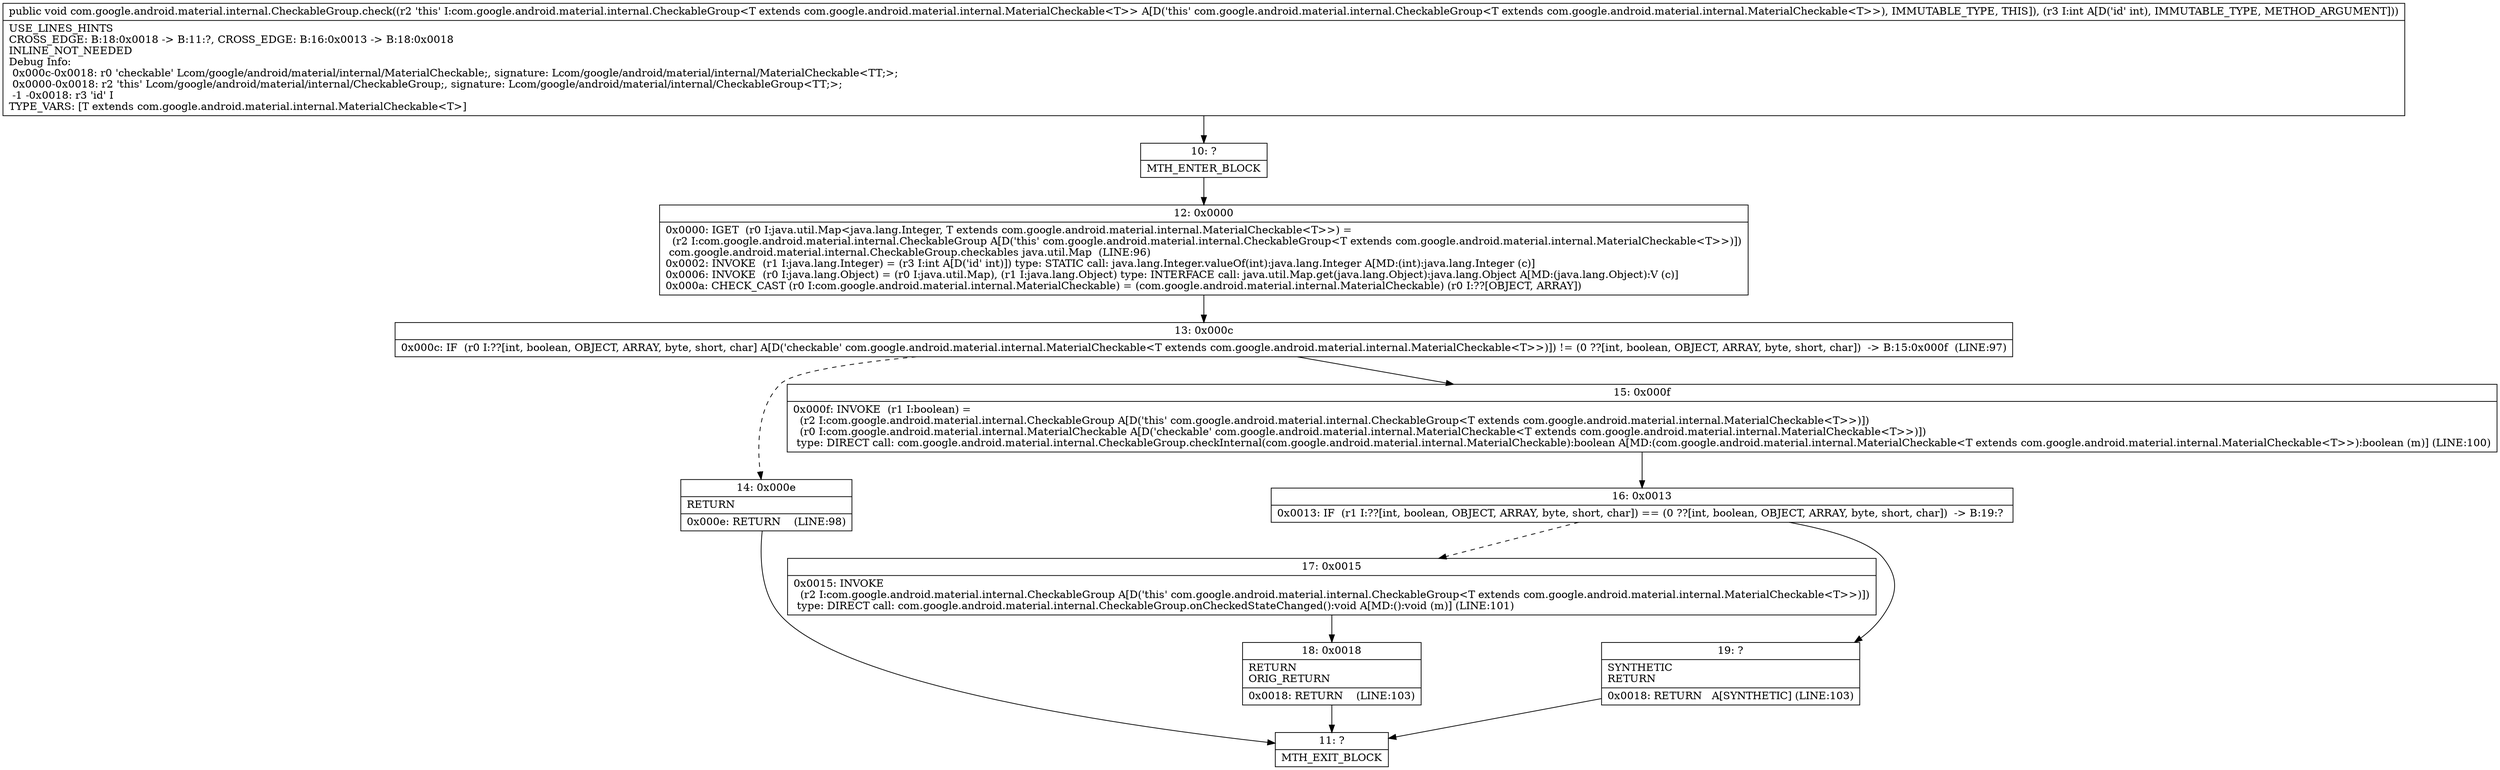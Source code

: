 digraph "CFG forcom.google.android.material.internal.CheckableGroup.check(I)V" {
Node_10 [shape=record,label="{10\:\ ?|MTH_ENTER_BLOCK\l}"];
Node_12 [shape=record,label="{12\:\ 0x0000|0x0000: IGET  (r0 I:java.util.Map\<java.lang.Integer, T extends com.google.android.material.internal.MaterialCheckable\<T\>\>) = \l  (r2 I:com.google.android.material.internal.CheckableGroup A[D('this' com.google.android.material.internal.CheckableGroup\<T extends com.google.android.material.internal.MaterialCheckable\<T\>\>)])\l com.google.android.material.internal.CheckableGroup.checkables java.util.Map  (LINE:96)\l0x0002: INVOKE  (r1 I:java.lang.Integer) = (r3 I:int A[D('id' int)]) type: STATIC call: java.lang.Integer.valueOf(int):java.lang.Integer A[MD:(int):java.lang.Integer (c)]\l0x0006: INVOKE  (r0 I:java.lang.Object) = (r0 I:java.util.Map), (r1 I:java.lang.Object) type: INTERFACE call: java.util.Map.get(java.lang.Object):java.lang.Object A[MD:(java.lang.Object):V (c)]\l0x000a: CHECK_CAST (r0 I:com.google.android.material.internal.MaterialCheckable) = (com.google.android.material.internal.MaterialCheckable) (r0 I:??[OBJECT, ARRAY]) \l}"];
Node_13 [shape=record,label="{13\:\ 0x000c|0x000c: IF  (r0 I:??[int, boolean, OBJECT, ARRAY, byte, short, char] A[D('checkable' com.google.android.material.internal.MaterialCheckable\<T extends com.google.android.material.internal.MaterialCheckable\<T\>\>)]) != (0 ??[int, boolean, OBJECT, ARRAY, byte, short, char])  \-\> B:15:0x000f  (LINE:97)\l}"];
Node_14 [shape=record,label="{14\:\ 0x000e|RETURN\l|0x000e: RETURN    (LINE:98)\l}"];
Node_11 [shape=record,label="{11\:\ ?|MTH_EXIT_BLOCK\l}"];
Node_15 [shape=record,label="{15\:\ 0x000f|0x000f: INVOKE  (r1 I:boolean) = \l  (r2 I:com.google.android.material.internal.CheckableGroup A[D('this' com.google.android.material.internal.CheckableGroup\<T extends com.google.android.material.internal.MaterialCheckable\<T\>\>)])\l  (r0 I:com.google.android.material.internal.MaterialCheckable A[D('checkable' com.google.android.material.internal.MaterialCheckable\<T extends com.google.android.material.internal.MaterialCheckable\<T\>\>)])\l type: DIRECT call: com.google.android.material.internal.CheckableGroup.checkInternal(com.google.android.material.internal.MaterialCheckable):boolean A[MD:(com.google.android.material.internal.MaterialCheckable\<T extends com.google.android.material.internal.MaterialCheckable\<T\>\>):boolean (m)] (LINE:100)\l}"];
Node_16 [shape=record,label="{16\:\ 0x0013|0x0013: IF  (r1 I:??[int, boolean, OBJECT, ARRAY, byte, short, char]) == (0 ??[int, boolean, OBJECT, ARRAY, byte, short, char])  \-\> B:19:? \l}"];
Node_17 [shape=record,label="{17\:\ 0x0015|0x0015: INVOKE  \l  (r2 I:com.google.android.material.internal.CheckableGroup A[D('this' com.google.android.material.internal.CheckableGroup\<T extends com.google.android.material.internal.MaterialCheckable\<T\>\>)])\l type: DIRECT call: com.google.android.material.internal.CheckableGroup.onCheckedStateChanged():void A[MD:():void (m)] (LINE:101)\l}"];
Node_18 [shape=record,label="{18\:\ 0x0018|RETURN\lORIG_RETURN\l|0x0018: RETURN    (LINE:103)\l}"];
Node_19 [shape=record,label="{19\:\ ?|SYNTHETIC\lRETURN\l|0x0018: RETURN   A[SYNTHETIC] (LINE:103)\l}"];
MethodNode[shape=record,label="{public void com.google.android.material.internal.CheckableGroup.check((r2 'this' I:com.google.android.material.internal.CheckableGroup\<T extends com.google.android.material.internal.MaterialCheckable\<T\>\> A[D('this' com.google.android.material.internal.CheckableGroup\<T extends com.google.android.material.internal.MaterialCheckable\<T\>\>), IMMUTABLE_TYPE, THIS]), (r3 I:int A[D('id' int), IMMUTABLE_TYPE, METHOD_ARGUMENT]))  | USE_LINES_HINTS\lCROSS_EDGE: B:18:0x0018 \-\> B:11:?, CROSS_EDGE: B:16:0x0013 \-\> B:18:0x0018\lINLINE_NOT_NEEDED\lDebug Info:\l  0x000c\-0x0018: r0 'checkable' Lcom\/google\/android\/material\/internal\/MaterialCheckable;, signature: Lcom\/google\/android\/material\/internal\/MaterialCheckable\<TT;\>;\l  0x0000\-0x0018: r2 'this' Lcom\/google\/android\/material\/internal\/CheckableGroup;, signature: Lcom\/google\/android\/material\/internal\/CheckableGroup\<TT;\>;\l  \-1 \-0x0018: r3 'id' I\lTYPE_VARS: [T extends com.google.android.material.internal.MaterialCheckable\<T\>]\l}"];
MethodNode -> Node_10;Node_10 -> Node_12;
Node_12 -> Node_13;
Node_13 -> Node_14[style=dashed];
Node_13 -> Node_15;
Node_14 -> Node_11;
Node_15 -> Node_16;
Node_16 -> Node_17[style=dashed];
Node_16 -> Node_19;
Node_17 -> Node_18;
Node_18 -> Node_11;
Node_19 -> Node_11;
}


